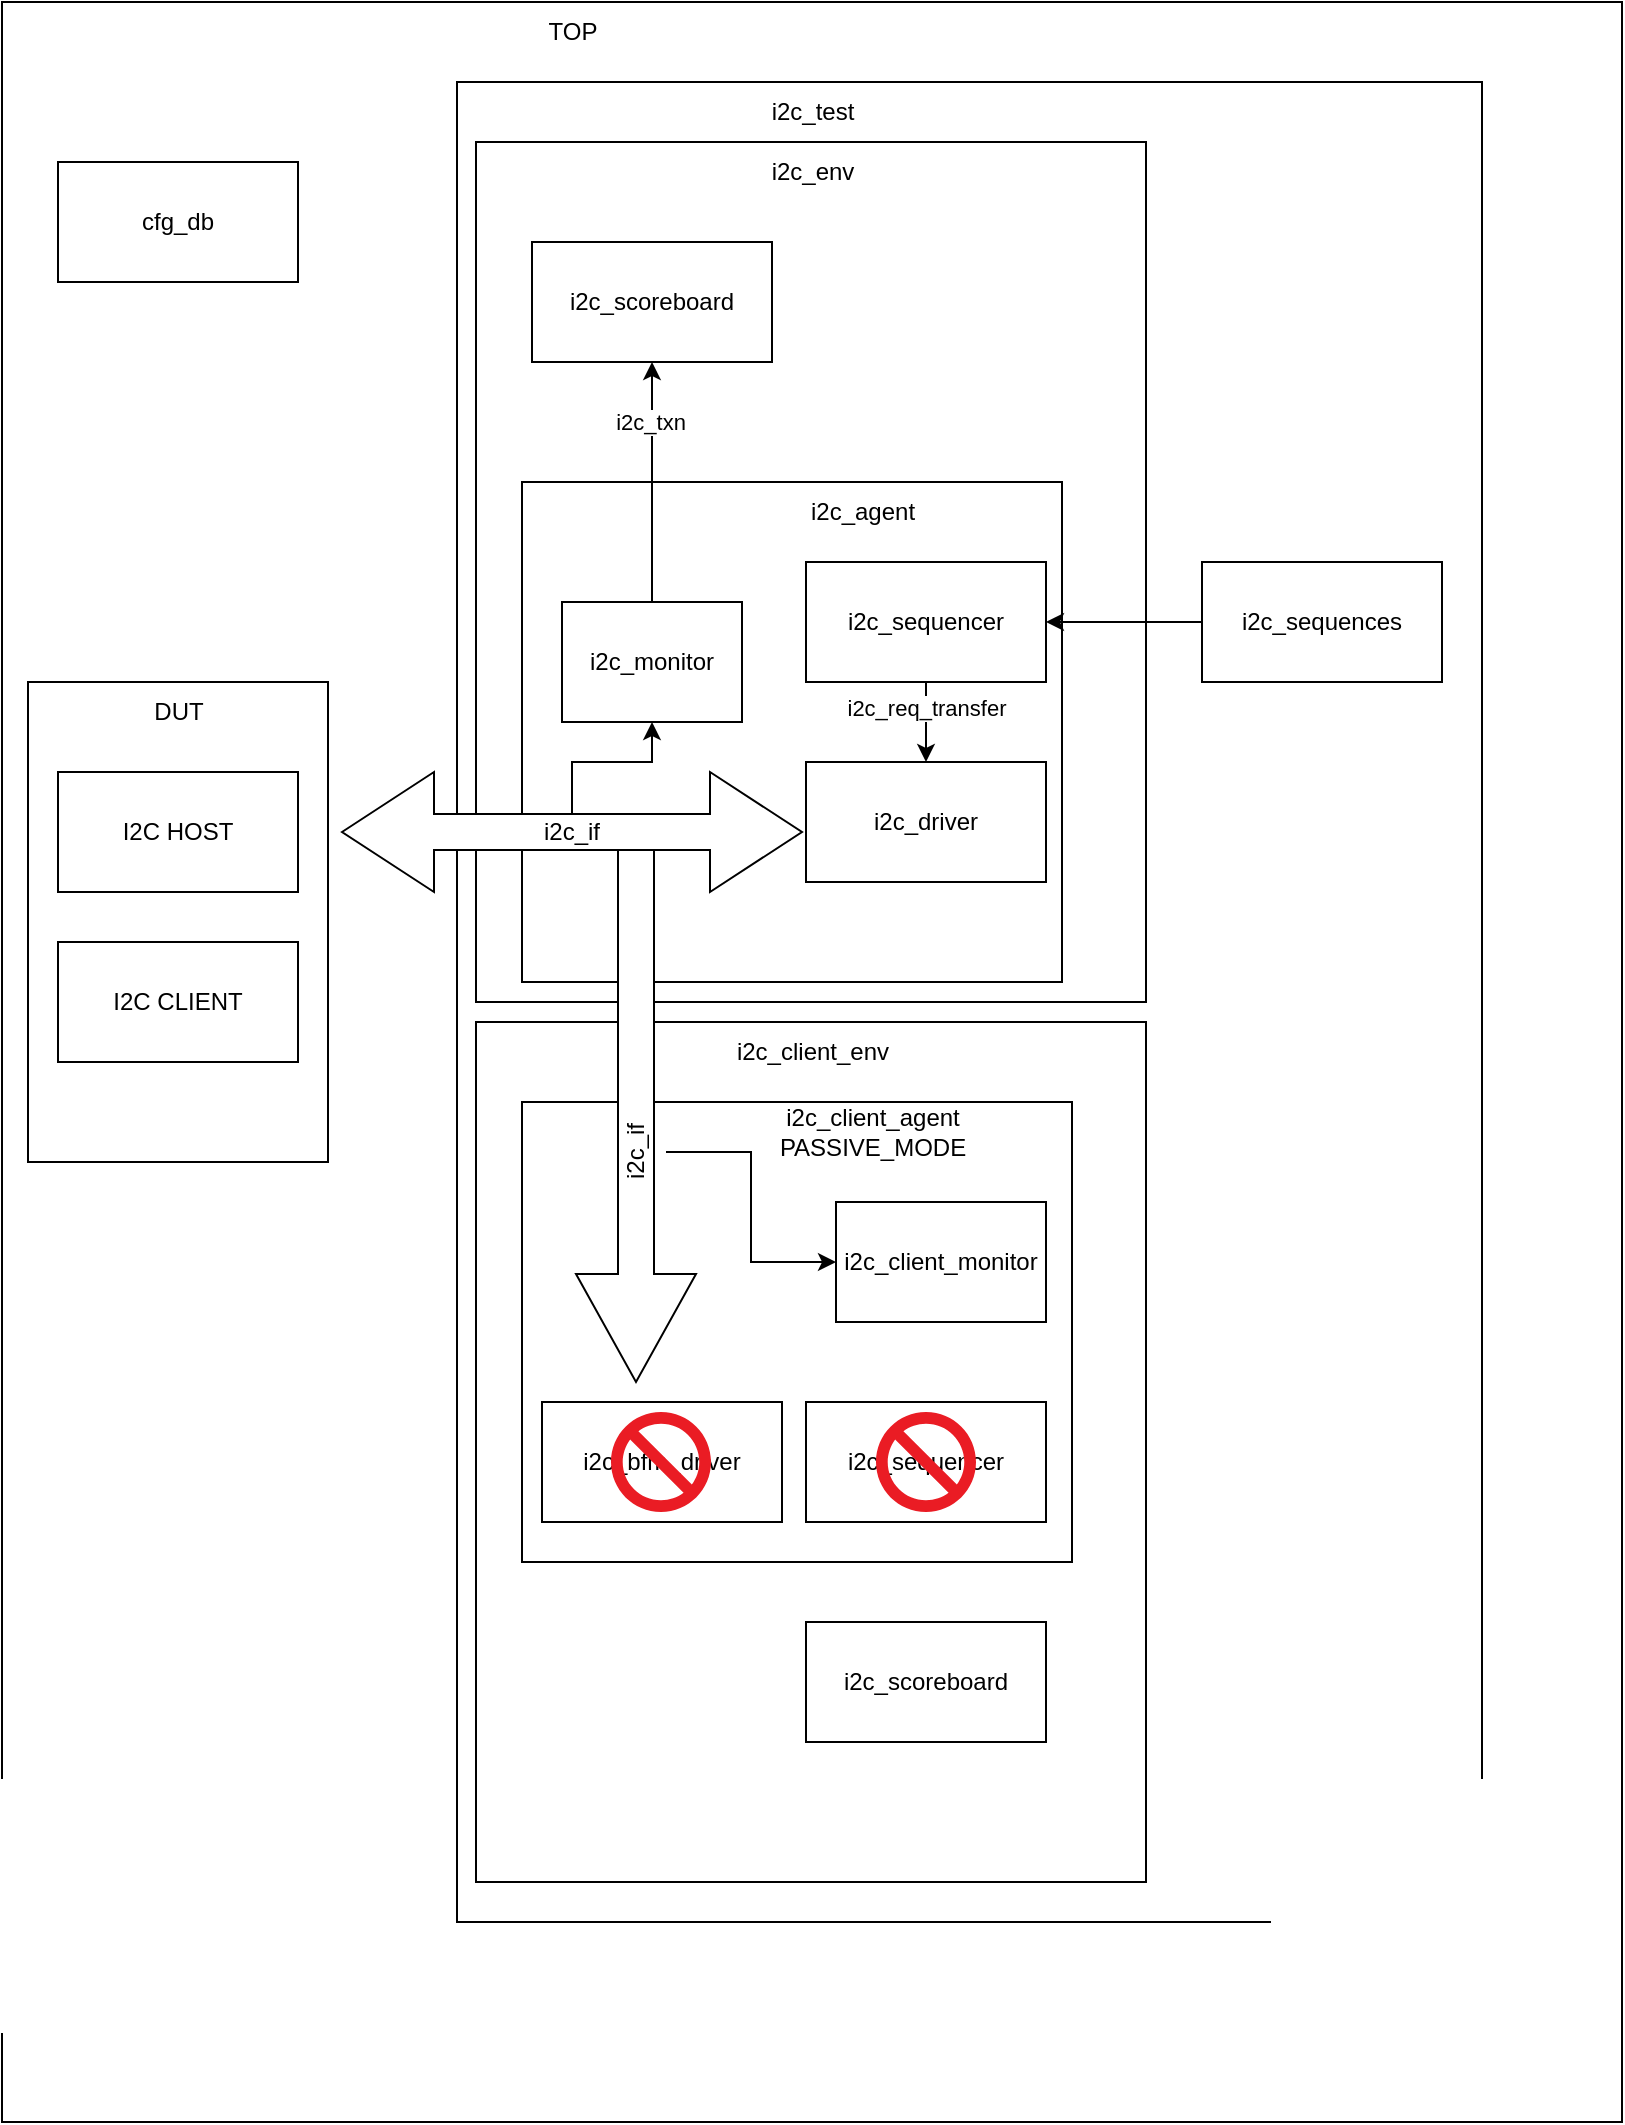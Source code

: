 <mxfile version="24.3.1" type="github">
  <diagram name="Page-1" id="EGDw-3VH0Bc5u0TvIolR">
    <mxGraphModel dx="1434" dy="738" grid="1" gridSize="10" guides="1" tooltips="1" connect="1" arrows="1" fold="1" page="1" pageScale="1" pageWidth="850" pageHeight="1100" math="0" shadow="0">
      <root>
        <mxCell id="0" />
        <mxCell id="1" parent="0" />
        <mxCell id="bSI7Ztx-QwMp5hmerMQc-1" value="" style="rounded=0;whiteSpace=wrap;html=1;" parent="1" vertex="1">
          <mxGeometry x="90" y="20" width="810" height="1060" as="geometry" />
        </mxCell>
        <mxCell id="bSI7Ztx-QwMp5hmerMQc-17" value="" style="rounded=0;whiteSpace=wrap;html=1;" parent="1" vertex="1">
          <mxGeometry x="317.5" y="60" width="512.5" height="920" as="geometry" />
        </mxCell>
        <mxCell id="bSI7Ztx-QwMp5hmerMQc-2" value="TOP" style="text;html=1;align=center;verticalAlign=middle;resizable=0;points=[];autosize=1;strokeColor=none;fillColor=none;" parent="1" vertex="1">
          <mxGeometry x="350" y="20" width="50" height="30" as="geometry" />
        </mxCell>
        <mxCell id="bSI7Ztx-QwMp5hmerMQc-3" value="" style="rounded=0;whiteSpace=wrap;html=1;" parent="1" vertex="1">
          <mxGeometry x="103" y="360" width="150" height="240" as="geometry" />
        </mxCell>
        <mxCell id="bSI7Ztx-QwMp5hmerMQc-4" value="DUT" style="text;html=1;align=center;verticalAlign=middle;resizable=0;points=[];autosize=1;strokeColor=none;fillColor=none;" parent="1" vertex="1">
          <mxGeometry x="153" y="360" width="50" height="30" as="geometry" />
        </mxCell>
        <mxCell id="bSI7Ztx-QwMp5hmerMQc-5" value="I2C HOST" style="rounded=0;whiteSpace=wrap;html=1;" parent="1" vertex="1">
          <mxGeometry x="118" y="405" width="120" height="60" as="geometry" />
        </mxCell>
        <mxCell id="bSI7Ztx-QwMp5hmerMQc-7" value="" style="rounded=0;whiteSpace=wrap;html=1;" parent="1" vertex="1">
          <mxGeometry x="327" y="90" width="335" height="430" as="geometry" />
        </mxCell>
        <mxCell id="bSI7Ztx-QwMp5hmerMQc-8" value="" style="whiteSpace=wrap;html=1;" parent="1" vertex="1">
          <mxGeometry x="350" y="260" width="270" height="250" as="geometry" />
        </mxCell>
        <mxCell id="bSI7Ztx-QwMp5hmerMQc-9" value="i2c_driver" style="whiteSpace=wrap;html=1;" parent="1" vertex="1">
          <mxGeometry x="492" y="400" width="120" height="60" as="geometry" />
        </mxCell>
        <mxCell id="bSI7Ztx-QwMp5hmerMQc-33" style="edgeStyle=orthogonalEdgeStyle;rounded=0;orthogonalLoop=1;jettySize=auto;html=1;exitX=0.5;exitY=1;exitDx=0;exitDy=0;entryX=0.5;entryY=0;entryDx=0;entryDy=0;" parent="1" source="bSI7Ztx-QwMp5hmerMQc-11" target="bSI7Ztx-QwMp5hmerMQc-9" edge="1">
          <mxGeometry relative="1" as="geometry" />
        </mxCell>
        <mxCell id="bSI7Ztx-QwMp5hmerMQc-38" value="i2c_req_transfer" style="edgeLabel;html=1;align=center;verticalAlign=middle;resizable=0;points=[];" parent="bSI7Ztx-QwMp5hmerMQc-33" vertex="1" connectable="0">
          <mxGeometry x="-0.381" relative="1" as="geometry">
            <mxPoint as="offset" />
          </mxGeometry>
        </mxCell>
        <mxCell id="bSI7Ztx-QwMp5hmerMQc-11" value="i2c_sequencer" style="whiteSpace=wrap;html=1;" parent="1" vertex="1">
          <mxGeometry x="492" y="300" width="120" height="60" as="geometry" />
        </mxCell>
        <mxCell id="bSI7Ztx-QwMp5hmerMQc-12" value="i2c_agent" style="text;html=1;align=center;verticalAlign=middle;resizable=0;points=[];autosize=1;strokeColor=none;fillColor=none;" parent="1" vertex="1">
          <mxGeometry x="480" y="260" width="80" height="30" as="geometry" />
        </mxCell>
        <mxCell id="bSI7Ztx-QwMp5hmerMQc-34" style="edgeStyle=orthogonalEdgeStyle;rounded=0;orthogonalLoop=1;jettySize=auto;html=1;exitX=0.5;exitY=0;exitDx=0;exitDy=0;entryX=0.5;entryY=1;entryDx=0;entryDy=0;" parent="1" source="bSI7Ztx-QwMp5hmerMQc-13" target="bSI7Ztx-QwMp5hmerMQc-14" edge="1">
          <mxGeometry relative="1" as="geometry" />
        </mxCell>
        <mxCell id="bSI7Ztx-QwMp5hmerMQc-37" value="i2c_txn" style="edgeLabel;html=1;align=center;verticalAlign=middle;resizable=0;points=[];" parent="bSI7Ztx-QwMp5hmerMQc-34" vertex="1" connectable="0">
          <mxGeometry x="0.503" y="1" relative="1" as="geometry">
            <mxPoint as="offset" />
          </mxGeometry>
        </mxCell>
        <mxCell id="bSI7Ztx-QwMp5hmerMQc-13" value="i2c_monitor" style="whiteSpace=wrap;html=1;" parent="1" vertex="1">
          <mxGeometry x="370" y="320" width="90" height="60" as="geometry" />
        </mxCell>
        <mxCell id="bSI7Ztx-QwMp5hmerMQc-14" value="i2c_scoreboard" style="whiteSpace=wrap;html=1;" parent="1" vertex="1">
          <mxGeometry x="355" y="140" width="120" height="60" as="geometry" />
        </mxCell>
        <mxCell id="bSI7Ztx-QwMp5hmerMQc-15" value="i2c_env" style="text;html=1;align=center;verticalAlign=middle;resizable=0;points=[];autosize=1;strokeColor=none;fillColor=none;" parent="1" vertex="1">
          <mxGeometry x="464.5" y="90" width="60" height="30" as="geometry" />
        </mxCell>
        <mxCell id="bSI7Ztx-QwMp5hmerMQc-16" value="i2c_test" style="text;html=1;align=center;verticalAlign=middle;resizable=0;points=[];autosize=1;strokeColor=none;fillColor=none;" parent="1" vertex="1">
          <mxGeometry x="464.5" y="60" width="60" height="30" as="geometry" />
        </mxCell>
        <mxCell id="bSI7Ztx-QwMp5hmerMQc-18" value="" style="rounded=0;whiteSpace=wrap;html=1;" parent="1" vertex="1">
          <mxGeometry x="327" y="530" width="335" height="430" as="geometry" />
        </mxCell>
        <mxCell id="bSI7Ztx-QwMp5hmerMQc-19" value="" style="whiteSpace=wrap;html=1;" parent="1" vertex="1">
          <mxGeometry x="350" y="570" width="275" height="230" as="geometry" />
        </mxCell>
        <mxCell id="bSI7Ztx-QwMp5hmerMQc-20" value="i2c_bfm_driver" style="whiteSpace=wrap;html=1;" parent="1" vertex="1">
          <mxGeometry x="360" y="720" width="120" height="60" as="geometry" />
        </mxCell>
        <mxCell id="bSI7Ztx-QwMp5hmerMQc-21" value="i2c_sequencer" style="whiteSpace=wrap;html=1;" parent="1" vertex="1">
          <mxGeometry x="492" y="720" width="120" height="60" as="geometry" />
        </mxCell>
        <mxCell id="bSI7Ztx-QwMp5hmerMQc-22" value="i2c_client_agent&lt;div&gt;PASSIVE_MODE&lt;/div&gt;" style="text;html=1;align=center;verticalAlign=middle;resizable=0;points=[];autosize=1;strokeColor=none;fillColor=none;" parent="1" vertex="1">
          <mxGeometry x="465" y="565" width="120" height="40" as="geometry" />
        </mxCell>
        <mxCell id="bSI7Ztx-QwMp5hmerMQc-23" value="i2c_client_monitor" style="whiteSpace=wrap;html=1;" parent="1" vertex="1">
          <mxGeometry x="507" y="620" width="105" height="60" as="geometry" />
        </mxCell>
        <mxCell id="bSI7Ztx-QwMp5hmerMQc-24" value="i2c_scoreboard" style="whiteSpace=wrap;html=1;" parent="1" vertex="1">
          <mxGeometry x="492" y="830" width="120" height="60" as="geometry" />
        </mxCell>
        <mxCell id="bSI7Ztx-QwMp5hmerMQc-25" value="i2c_client_env" style="text;html=1;align=center;verticalAlign=middle;resizable=0;points=[];autosize=1;strokeColor=none;fillColor=none;" parent="1" vertex="1">
          <mxGeometry x="444.5" y="530" width="100" height="30" as="geometry" />
        </mxCell>
        <mxCell id="bSI7Ztx-QwMp5hmerMQc-26" value="" style="shape=singleArrow;direction=south;whiteSpace=wrap;html=1;" parent="1" vertex="1">
          <mxGeometry x="377" y="440" width="60" height="270" as="geometry" />
        </mxCell>
        <mxCell id="bSI7Ztx-QwMp5hmerMQc-29" style="edgeStyle=orthogonalEdgeStyle;rounded=0;orthogonalLoop=1;jettySize=auto;html=1;exitX=0;exitY=0;exitDx=115;exitDy=21;exitPerimeter=0;entryX=0.5;entryY=1;entryDx=0;entryDy=0;" parent="1" source="bSI7Ztx-QwMp5hmerMQc-6" target="bSI7Ztx-QwMp5hmerMQc-13" edge="1">
          <mxGeometry relative="1" as="geometry">
            <Array as="points">
              <mxPoint x="375" y="400" />
              <mxPoint x="415" y="400" />
            </Array>
          </mxGeometry>
        </mxCell>
        <mxCell id="bSI7Ztx-QwMp5hmerMQc-6" value="i2c_if" style="shape=doubleArrow;whiteSpace=wrap;html=1;" parent="1" vertex="1">
          <mxGeometry x="260" y="405" width="230" height="60" as="geometry" />
        </mxCell>
        <mxCell id="bSI7Ztx-QwMp5hmerMQc-28" style="edgeStyle=orthogonalEdgeStyle;rounded=0;orthogonalLoop=1;jettySize=auto;html=1;" parent="1" source="bSI7Ztx-QwMp5hmerMQc-27" target="bSI7Ztx-QwMp5hmerMQc-23" edge="1">
          <mxGeometry relative="1" as="geometry" />
        </mxCell>
        <mxCell id="bSI7Ztx-QwMp5hmerMQc-27" value="i2c_if" style="text;html=1;align=center;verticalAlign=middle;resizable=0;points=[];autosize=1;strokeColor=none;fillColor=none;rotation=-90;" parent="1" vertex="1">
          <mxGeometry x="382" y="580" width="50" height="30" as="geometry" />
        </mxCell>
        <mxCell id="bSI7Ztx-QwMp5hmerMQc-32" style="edgeStyle=orthogonalEdgeStyle;rounded=0;orthogonalLoop=1;jettySize=auto;html=1;entryX=1;entryY=0.5;entryDx=0;entryDy=0;" parent="1" source="bSI7Ztx-QwMp5hmerMQc-30" target="bSI7Ztx-QwMp5hmerMQc-11" edge="1">
          <mxGeometry relative="1" as="geometry" />
        </mxCell>
        <mxCell id="bSI7Ztx-QwMp5hmerMQc-30" value="i2c_sequences" style="whiteSpace=wrap;html=1;" parent="1" vertex="1">
          <mxGeometry x="690" y="300" width="120" height="60" as="geometry" />
        </mxCell>
        <mxCell id="bSI7Ztx-QwMp5hmerMQc-31" value="cfg_db" style="whiteSpace=wrap;html=1;" parent="1" vertex="1">
          <mxGeometry x="118" y="100" width="120" height="60" as="geometry" />
        </mxCell>
        <mxCell id="H6hxVMW1H81OFjm4-73J-2" value="" style="sketch=0;aspect=fixed;pointerEvents=1;shadow=0;dashed=0;html=1;strokeColor=none;labelPosition=center;verticalLabelPosition=bottom;verticalAlign=top;align=center;shape=mxgraph.mscae.enterprise.not_allowed;fillColor=#EA1C24;" vertex="1" parent="1">
          <mxGeometry x="394.5" y="725" width="50" height="50" as="geometry" />
        </mxCell>
        <mxCell id="H6hxVMW1H81OFjm4-73J-3" value="" style="sketch=0;aspect=fixed;pointerEvents=1;shadow=0;dashed=0;html=1;strokeColor=none;labelPosition=center;verticalLabelPosition=bottom;verticalAlign=top;align=center;shape=mxgraph.mscae.enterprise.not_allowed;fillColor=#EA1C24;" vertex="1" parent="1">
          <mxGeometry x="527" y="725" width="50" height="50" as="geometry" />
        </mxCell>
        <mxCell id="H6hxVMW1H81OFjm4-73J-4" value="I2C CLIENT" style="rounded=0;whiteSpace=wrap;html=1;" vertex="1" parent="1">
          <mxGeometry x="118" y="490" width="120" height="60" as="geometry" />
        </mxCell>
      </root>
    </mxGraphModel>
  </diagram>
</mxfile>
